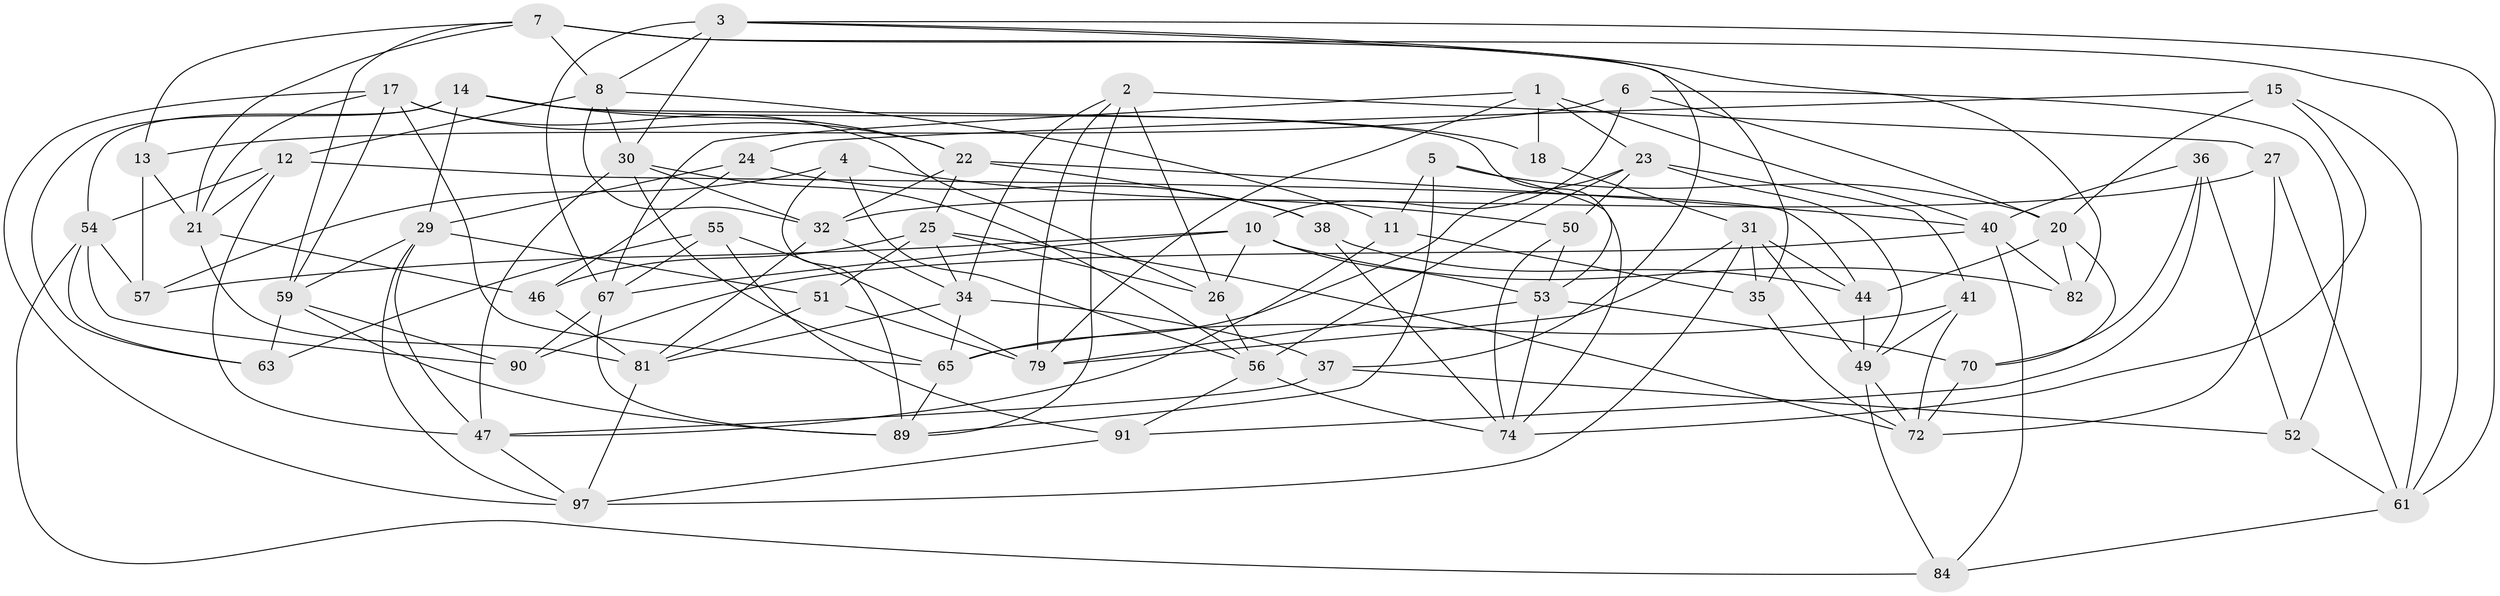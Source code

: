 // original degree distribution, {4: 1.0}
// Generated by graph-tools (version 1.1) at 2025/11/02/21/25 10:11:17]
// undirected, 63 vertices, 160 edges
graph export_dot {
graph [start="1"]
  node [color=gray90,style=filled];
  1 [super="+9"];
  2 [super="+19"];
  3 [super="+28"];
  4;
  5;
  6;
  7 [super="+78"];
  8 [super="+60"];
  10 [super="+16"];
  11;
  12 [super="+33"];
  13;
  14 [super="+93"];
  15;
  17 [super="+76"];
  18;
  20 [super="+86"];
  21 [super="+42"];
  22 [super="+39"];
  23 [super="+43"];
  24;
  25 [super="+62"];
  26 [super="+94"];
  27;
  29 [super="+48"];
  30 [super="+69"];
  31 [super="+75"];
  32 [super="+68"];
  34 [super="+66"];
  35;
  36;
  37;
  38;
  40 [super="+45"];
  41;
  44 [super="+71"];
  46;
  47 [super="+73"];
  49 [super="+83"];
  50;
  51;
  52;
  53 [super="+88"];
  54 [super="+87"];
  55;
  56 [super="+58"];
  57;
  59 [super="+85"];
  61 [super="+64"];
  63;
  65 [super="+80"];
  67 [super="+92"];
  70;
  72 [super="+77"];
  74 [super="+96"];
  79 [super="+95"];
  81 [super="+98"];
  82;
  84;
  89 [super="+100"];
  90;
  91;
  97 [super="+99"];
  1 -- 79;
  1 -- 18 [weight=2];
  1 -- 67;
  1 -- 40;
  1 -- 23;
  2 -- 27;
  2 -- 26 [weight=2];
  2 -- 89;
  2 -- 34;
  2 -- 79;
  3 -- 30;
  3 -- 82;
  3 -- 67;
  3 -- 8;
  3 -- 37;
  3 -- 61;
  4 -- 56;
  4 -- 50;
  4 -- 57;
  4 -- 89;
  5 -- 20;
  5 -- 74;
  5 -- 89;
  5 -- 11;
  6 -- 52;
  6 -- 13;
  6 -- 10;
  6 -- 20;
  7 -- 13;
  7 -- 59;
  7 -- 35;
  7 -- 21;
  7 -- 8;
  7 -- 61;
  8 -- 11;
  8 -- 12;
  8 -- 32;
  8 -- 30;
  10 -- 67;
  10 -- 53;
  10 -- 26;
  10 -- 57;
  10 -- 82;
  11 -- 35;
  11 -- 47;
  12 -- 21;
  12 -- 44 [weight=2];
  12 -- 47;
  12 -- 54;
  13 -- 21;
  13 -- 57;
  14 -- 18;
  14 -- 63;
  14 -- 54;
  14 -- 53;
  14 -- 29;
  14 -- 22;
  15 -- 61;
  15 -- 24;
  15 -- 74;
  15 -- 20;
  17 -- 97;
  17 -- 65;
  17 -- 26;
  17 -- 21;
  17 -- 22;
  17 -- 59;
  18 -- 31;
  20 -- 70;
  20 -- 44;
  20 -- 82;
  21 -- 81;
  21 -- 46;
  22 -- 40;
  22 -- 38;
  22 -- 32;
  22 -- 25;
  23 -- 41;
  23 -- 50;
  23 -- 56;
  23 -- 65;
  23 -- 49;
  24 -- 46;
  24 -- 38;
  24 -- 29;
  25 -- 46;
  25 -- 72;
  25 -- 26;
  25 -- 34;
  25 -- 51;
  26 -- 56;
  27 -- 72;
  27 -- 32;
  27 -- 61;
  29 -- 51;
  29 -- 47;
  29 -- 97;
  29 -- 59;
  30 -- 65;
  30 -- 32;
  30 -- 56;
  30 -- 47;
  31 -- 35;
  31 -- 44;
  31 -- 79;
  31 -- 97;
  31 -- 49;
  32 -- 34;
  32 -- 81;
  34 -- 65;
  34 -- 37;
  34 -- 81;
  35 -- 72;
  36 -- 52;
  36 -- 70;
  36 -- 91;
  36 -- 40;
  37 -- 52;
  37 -- 47;
  38 -- 74;
  38 -- 44;
  40 -- 82;
  40 -- 90;
  40 -- 84;
  41 -- 49;
  41 -- 72;
  41 -- 65;
  44 -- 49;
  46 -- 81;
  47 -- 97;
  49 -- 72;
  49 -- 84;
  50 -- 53;
  50 -- 74;
  51 -- 81;
  51 -- 79;
  52 -- 61;
  53 -- 74;
  53 -- 70;
  53 -- 79;
  54 -- 63;
  54 -- 57;
  54 -- 90;
  54 -- 84;
  55 -- 91;
  55 -- 63;
  55 -- 79;
  55 -- 67;
  56 -- 74;
  56 -- 91;
  59 -- 89;
  59 -- 90;
  59 -- 63;
  61 -- 84;
  65 -- 89;
  67 -- 89;
  67 -- 90;
  70 -- 72;
  81 -- 97;
  91 -- 97;
}
